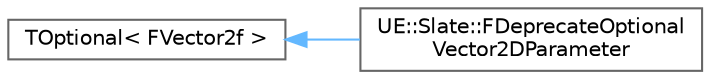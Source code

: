 digraph "Graphical Class Hierarchy"
{
 // INTERACTIVE_SVG=YES
 // LATEX_PDF_SIZE
  bgcolor="transparent";
  edge [fontname=Helvetica,fontsize=10,labelfontname=Helvetica,labelfontsize=10];
  node [fontname=Helvetica,fontsize=10,shape=box,height=0.2,width=0.4];
  rankdir="LR";
  Node0 [id="Node000000",label="TOptional\< FVector2f \>",height=0.2,width=0.4,color="grey40", fillcolor="white", style="filled",URL="$d7/d70/structTOptional.html",tooltip=" "];
  Node0 -> Node1 [id="edge8308_Node000000_Node000001",dir="back",color="steelblue1",style="solid",tooltip=" "];
  Node1 [id="Node000001",label="UE::Slate::FDeprecateOptional\lVector2DParameter",height=0.2,width=0.4,color="grey40", fillcolor="white", style="filled",URL="$d9/d87/structUE_1_1Slate_1_1FDeprecateOptionalVector2DParameter.html",tooltip="Defines an optional Slate vector parameter in a similar vein to FDeprecateVector2DParameter NOTE: DO ..."];
}
